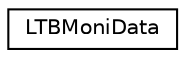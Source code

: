 digraph "Graphical Class Hierarchy"
{
 // LATEX_PDF_SIZE
  edge [fontname="Helvetica",fontsize="10",labelfontname="Helvetica",labelfontsize="10"];
  node [fontname="Helvetica",fontsize="10",shape=record];
  rankdir="LR";
  Node0 [label="LTBMoniData",height=0.2,width=0.4,color="black", fillcolor="white", style="filled",URL="$structLTBMoniData.html",tooltip=" "];
}
